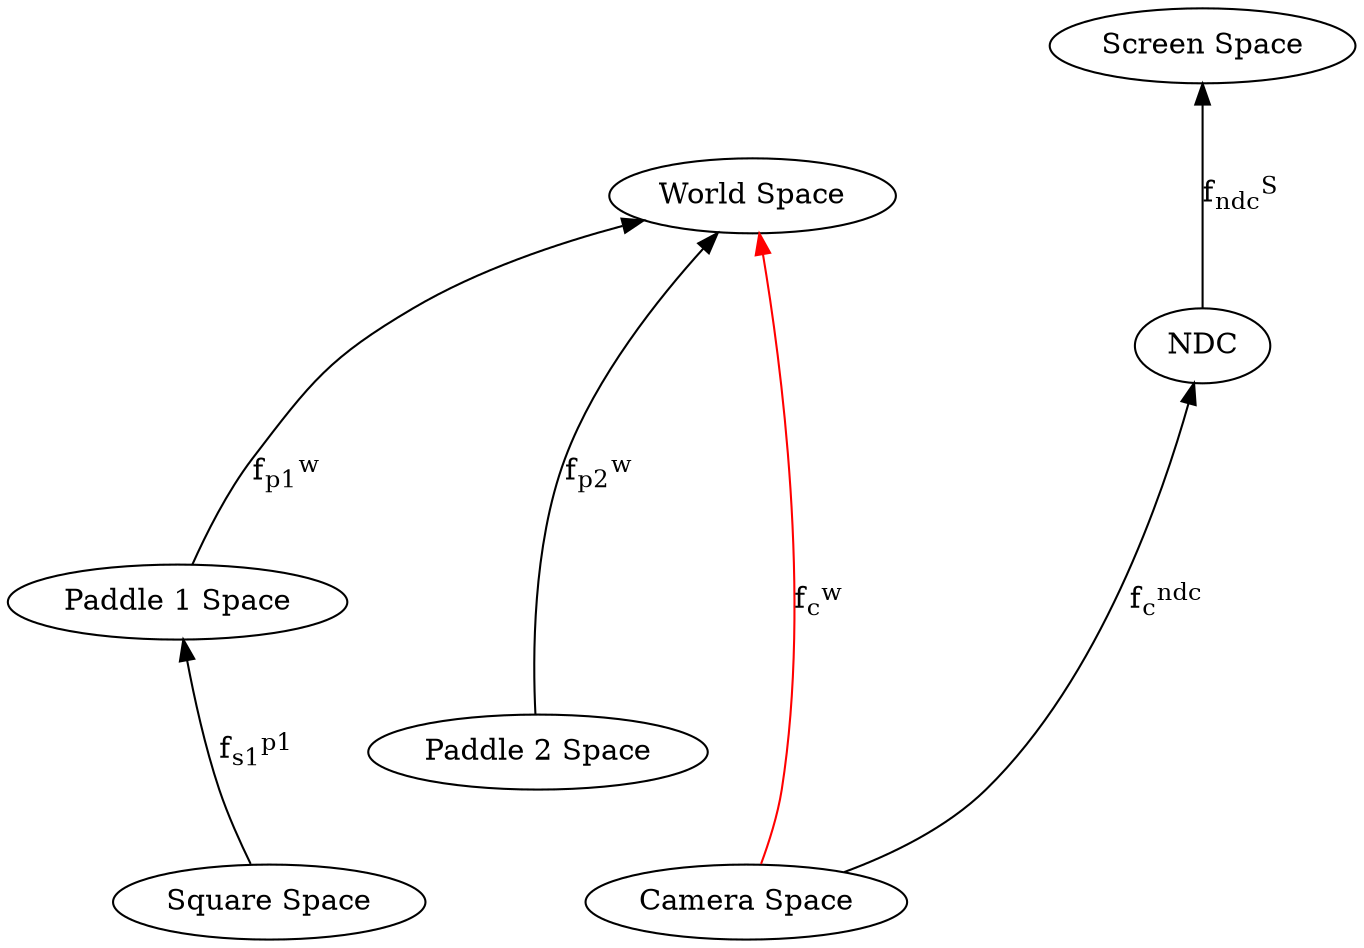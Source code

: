 digraph {
    rankdir="BT"
    nodesep=1
    ranksep=1
    p1 [label = "Paddle 1 Space"];
    s1 [label = "Square Space"];
    p2 [label = "Paddle 2 Space"] ;
    cs [label = "Camera Space"];
    ws [label = "World Space"];
    ndc [label = "NDC"];
    p1 -> ws  [label=<f<SUB>p1</SUB><SUP>w</SUP>>,weight="0.2"];
    s1 -> p1  [label=<f<SUB>s1</SUB><SUP>p1</SUP>>,weight="0.2"];
    p2 -> ws [label=<f<SUB>p2</SUB><SUP>w</SUP>>,weight="0.2"];
    cs -> ws [label=<f<SUB>c</SUB><SUP>w</SUP>>,weight="0.2" color="red"];
    cs -> ndc [label=<f<SUB>c</SUB><SUP>ndc</SUP>>,weight="0.2"];
    ndc -> "Screen Space" [label=<f<SUB>ndc</SUB><SUP>S</SUP>>];
}

